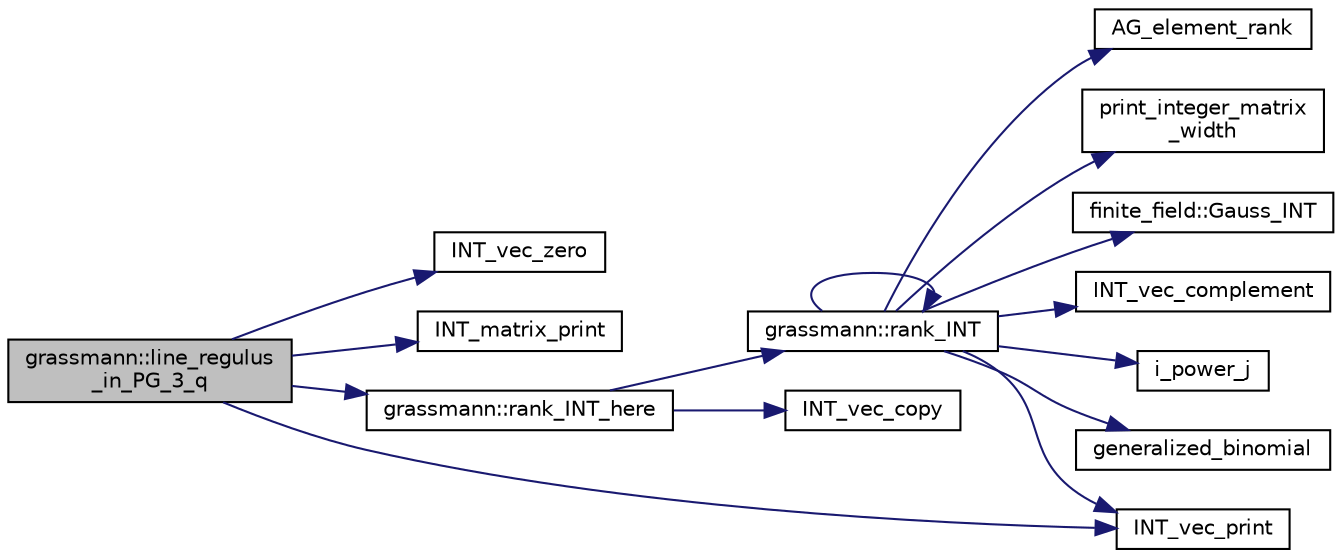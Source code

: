 digraph "grassmann::line_regulus_in_PG_3_q"
{
  edge [fontname="Helvetica",fontsize="10",labelfontname="Helvetica",labelfontsize="10"];
  node [fontname="Helvetica",fontsize="10",shape=record];
  rankdir="LR";
  Node482 [label="grassmann::line_regulus\l_in_PG_3_q",height=0.2,width=0.4,color="black", fillcolor="grey75", style="filled", fontcolor="black"];
  Node482 -> Node483 [color="midnightblue",fontsize="10",style="solid",fontname="Helvetica"];
  Node483 [label="INT_vec_zero",height=0.2,width=0.4,color="black", fillcolor="white", style="filled",URL="$df/dbf/sajeeb_8_c.html#aa8c9c7977203577026080f546fe4980f"];
  Node482 -> Node484 [color="midnightblue",fontsize="10",style="solid",fontname="Helvetica"];
  Node484 [label="INT_matrix_print",height=0.2,width=0.4,color="black", fillcolor="white", style="filled",URL="$d5/db4/io__and__os_8h.html#afd4180a24bef3a2b584668a4eaf607ff"];
  Node482 -> Node485 [color="midnightblue",fontsize="10",style="solid",fontname="Helvetica"];
  Node485 [label="grassmann::rank_INT_here",height=0.2,width=0.4,color="black", fillcolor="white", style="filled",URL="$df/d02/classgrassmann.html#aaeab144aec85ec523f5a4d614a86d8d7"];
  Node485 -> Node486 [color="midnightblue",fontsize="10",style="solid",fontname="Helvetica"];
  Node486 [label="INT_vec_copy",height=0.2,width=0.4,color="black", fillcolor="white", style="filled",URL="$df/dbf/sajeeb_8_c.html#ac2d875e27e009af6ec04d17254d11075"];
  Node485 -> Node487 [color="midnightblue",fontsize="10",style="solid",fontname="Helvetica"];
  Node487 [label="grassmann::rank_INT",height=0.2,width=0.4,color="black", fillcolor="white", style="filled",URL="$df/d02/classgrassmann.html#a1fa95ce7ecebd48b04c7a0dc75491184"];
  Node487 -> Node488 [color="midnightblue",fontsize="10",style="solid",fontname="Helvetica"];
  Node488 [label="print_integer_matrix\l_width",height=0.2,width=0.4,color="black", fillcolor="white", style="filled",URL="$d5/db4/io__and__os_8h.html#aa78f3e73fc2179251bd15adbcc31573f"];
  Node487 -> Node489 [color="midnightblue",fontsize="10",style="solid",fontname="Helvetica"];
  Node489 [label="finite_field::Gauss_INT",height=0.2,width=0.4,color="black", fillcolor="white", style="filled",URL="$df/d5a/classfinite__field.html#adb676d2e80341b53751326e3a58beb11"];
  Node487 -> Node490 [color="midnightblue",fontsize="10",style="solid",fontname="Helvetica"];
  Node490 [label="INT_vec_print",height=0.2,width=0.4,color="black", fillcolor="white", style="filled",URL="$df/dbf/sajeeb_8_c.html#a79a5901af0b47dd0d694109543c027fe"];
  Node487 -> Node491 [color="midnightblue",fontsize="10",style="solid",fontname="Helvetica"];
  Node491 [label="INT_vec_complement",height=0.2,width=0.4,color="black", fillcolor="white", style="filled",URL="$d5/db4/io__and__os_8h.html#a2a0a724647575fcd3090c763985eb81a"];
  Node487 -> Node492 [color="midnightblue",fontsize="10",style="solid",fontname="Helvetica"];
  Node492 [label="i_power_j",height=0.2,width=0.4,color="black", fillcolor="white", style="filled",URL="$de/dc5/algebra__and__number__theory_8h.html#a39b321523e8957d701618bb5cac542b5"];
  Node487 -> Node493 [color="midnightblue",fontsize="10",style="solid",fontname="Helvetica"];
  Node493 [label="generalized_binomial",height=0.2,width=0.4,color="black", fillcolor="white", style="filled",URL="$d2/d7c/combinatorics_8_c.html#a24762dc22e45175d18ec1ec1d2556ae8"];
  Node487 -> Node487 [color="midnightblue",fontsize="10",style="solid",fontname="Helvetica"];
  Node487 -> Node494 [color="midnightblue",fontsize="10",style="solid",fontname="Helvetica"];
  Node494 [label="AG_element_rank",height=0.2,width=0.4,color="black", fillcolor="white", style="filled",URL="$d4/d67/geometry_8h.html#ab2ac908d07dd8038fd996e26bdc75c17"];
  Node482 -> Node490 [color="midnightblue",fontsize="10",style="solid",fontname="Helvetica"];
}
